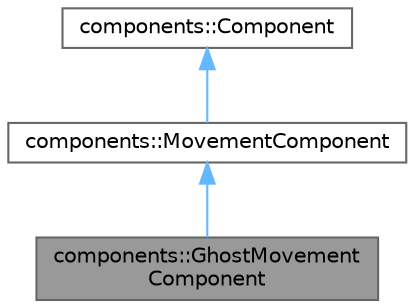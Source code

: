 digraph "components::GhostMovementComponent"
{
 // LATEX_PDF_SIZE
  bgcolor="transparent";
  edge [fontname=Helvetica,fontsize=10,labelfontname=Helvetica,labelfontsize=10];
  node [fontname=Helvetica,fontsize=10,shape=box,height=0.2,width=0.4];
  Node1 [id="Node000001",label="components::GhostMovement\lComponent",height=0.2,width=0.4,color="gray40", fillcolor="grey60", style="filled", fontcolor="black",tooltip="Handles movement heuristics for NPCs or enemies."];
  Node2 -> Node1 [id="edge1_Node000001_Node000002",dir="back",color="steelblue1",style="solid",tooltip=" "];
  Node2 [id="Node000002",label="components::MovementComponent",height=0.2,width=0.4,color="gray40", fillcolor="white", style="filled",URL="$classcomponents_1_1_movement_component.html",tooltip="Handles movement logic for a game object."];
  Node3 -> Node2 [id="edge2_Node000002_Node000003",dir="back",color="steelblue1",style="solid",tooltip=" "];
  Node3 [id="Node000003",label="components::Component",height=0.2,width=0.4,color="gray40", fillcolor="white", style="filled",URL="$classcomponents_1_1_component.html",tooltip="Abstract base class for all components in the game engine."];
}
